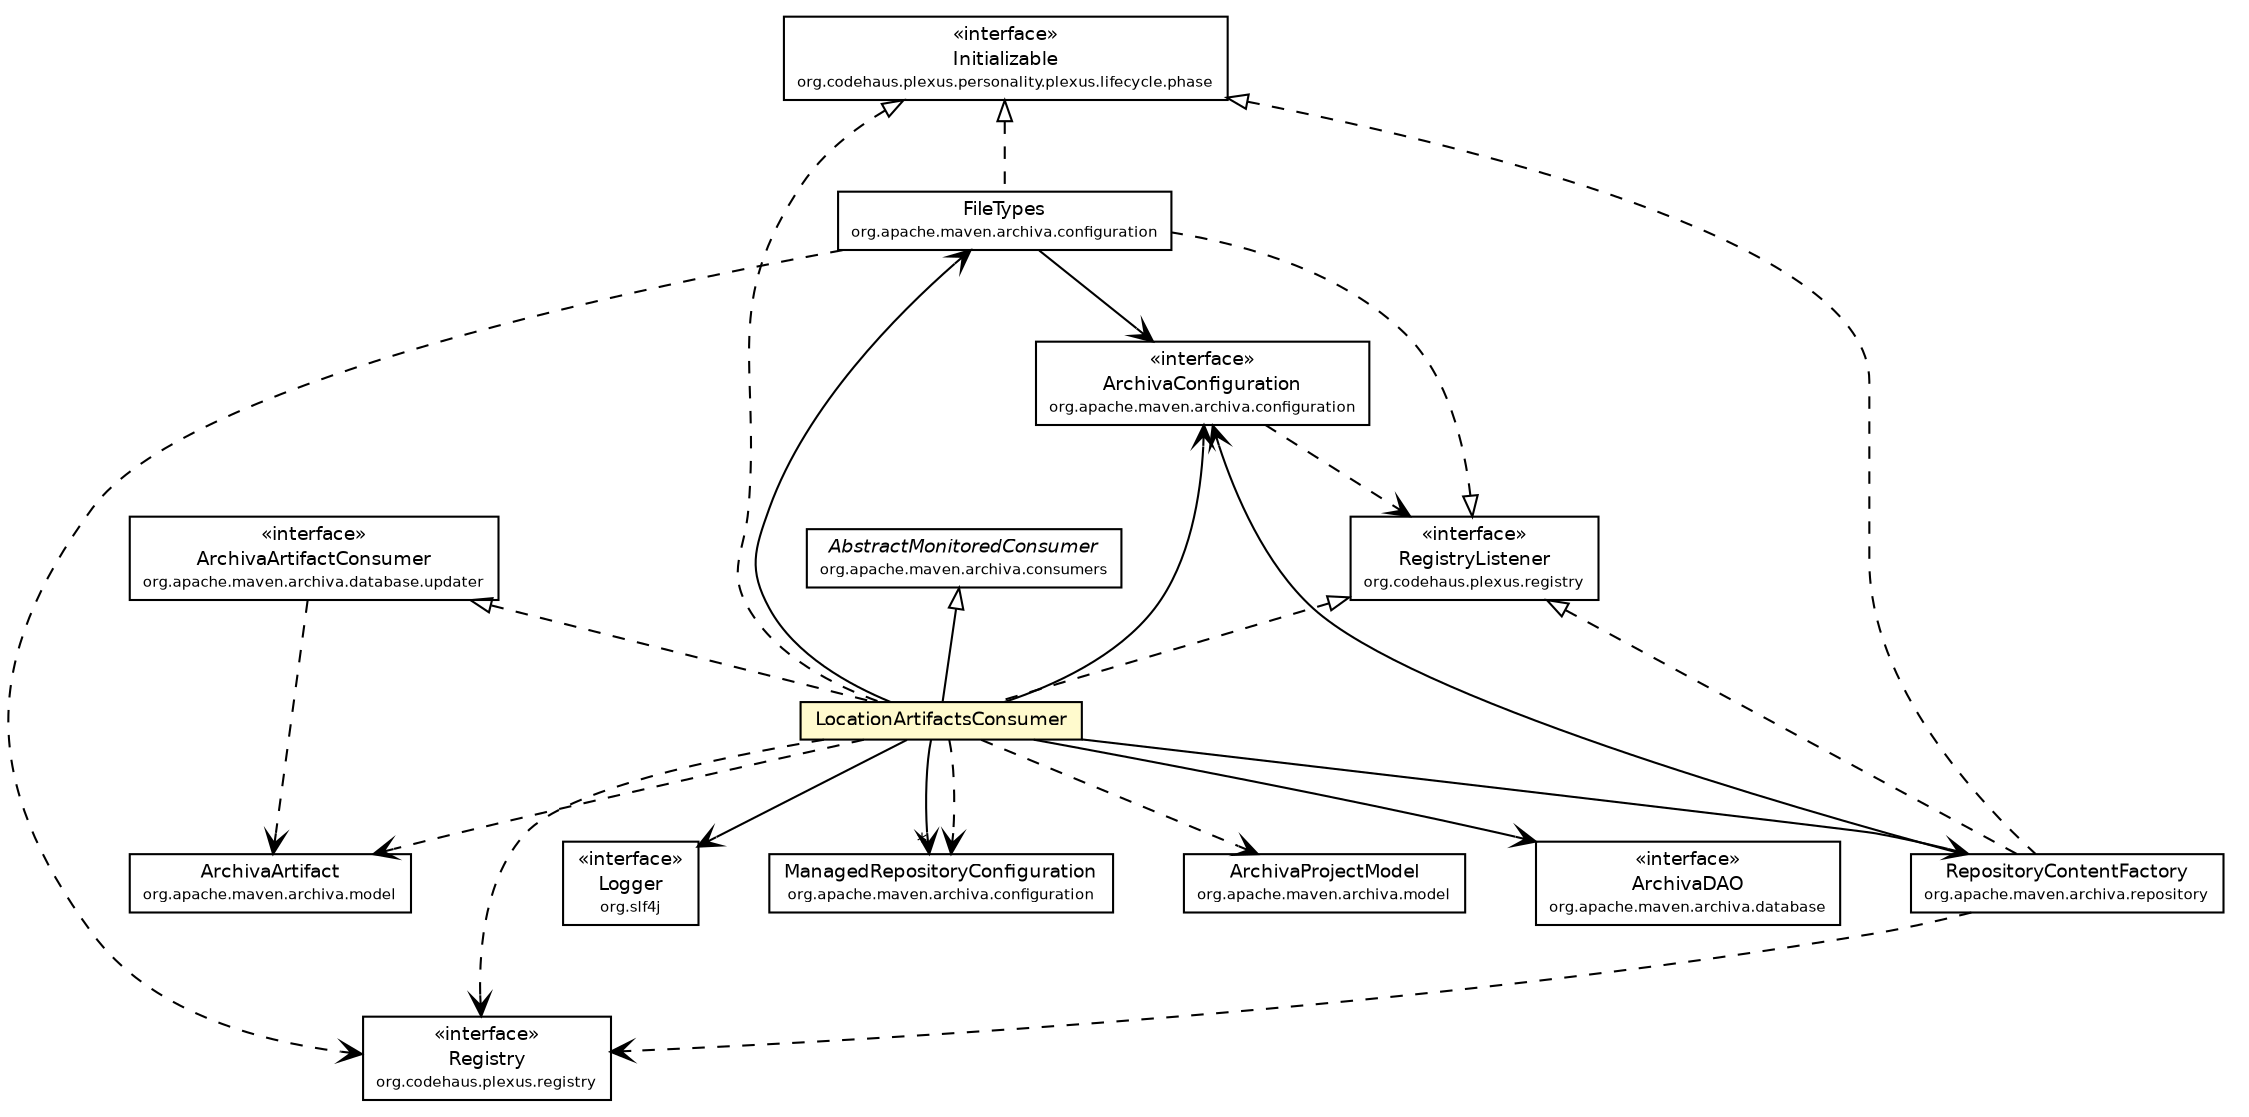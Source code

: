 #!/usr/local/bin/dot
#
# Class diagram 
# Generated by UmlGraph version 4.6 (http://www.spinellis.gr/sw/umlgraph)
#

digraph G {
	edge [fontname="Helvetica",fontsize=10,labelfontname="Helvetica",labelfontsize=10];
	node [fontname="Helvetica",fontsize=10,shape=plaintext];
	// org.apache.maven.archiva.configuration.FileTypes
	c109174 [label=<<table border="0" cellborder="1" cellspacing="0" cellpadding="2" port="p" href="../../configuration/FileTypes.html">
		<tr><td><table border="0" cellspacing="0" cellpadding="1">
			<tr><td> FileTypes </td></tr>
			<tr><td><font point-size="7.0"> org.apache.maven.archiva.configuration </font></td></tr>
		</table></td></tr>
		</table>>, fontname="Helvetica", fontcolor="black", fontsize=9.0];
	// org.apache.maven.archiva.configuration.ArchivaConfiguration
	c109180 [label=<<table border="0" cellborder="1" cellspacing="0" cellpadding="2" port="p" href="../../configuration/ArchivaConfiguration.html">
		<tr><td><table border="0" cellspacing="0" cellpadding="1">
			<tr><td> &laquo;interface&raquo; </td></tr>
			<tr><td> ArchivaConfiguration </td></tr>
			<tr><td><font point-size="7.0"> org.apache.maven.archiva.configuration </font></td></tr>
		</table></td></tr>
		</table>>, fontname="Helvetica", fontcolor="black", fontsize=9.0];
	// org.apache.maven.archiva.consumers.AbstractMonitoredConsumer
	c109194 [label=<<table border="0" cellborder="1" cellspacing="0" cellpadding="2" port="p" href="../../consumers/AbstractMonitoredConsumer.html">
		<tr><td><table border="0" cellspacing="0" cellpadding="1">
			<tr><td><font face="Helvetica-Oblique"> AbstractMonitoredConsumer </font></td></tr>
			<tr><td><font point-size="7.0"> org.apache.maven.archiva.consumers </font></td></tr>
		</table></td></tr>
		</table>>, fontname="Helvetica", fontcolor="black", fontsize=9.0];
	// org.apache.maven.archiva.model.ArchivaArtifact
	c109203 [label=<<table border="0" cellborder="1" cellspacing="0" cellpadding="2" port="p" href="../../model/ArchivaArtifact.html">
		<tr><td><table border="0" cellspacing="0" cellpadding="1">
			<tr><td> ArchivaArtifact </td></tr>
			<tr><td><font point-size="7.0"> org.apache.maven.archiva.model </font></td></tr>
		</table></td></tr>
		</table>>, fontname="Helvetica", fontcolor="black", fontsize=9.0];
	// org.apache.maven.archiva.repository.RepositoryContentFactory
	c109241 [label=<<table border="0" cellborder="1" cellspacing="0" cellpadding="2" port="p" href="../../repository/RepositoryContentFactory.html">
		<tr><td><table border="0" cellspacing="0" cellpadding="1">
			<tr><td> RepositoryContentFactory </td></tr>
			<tr><td><font point-size="7.0"> org.apache.maven.archiva.repository </font></td></tr>
		</table></td></tr>
		</table>>, fontname="Helvetica", fontcolor="black", fontsize=9.0];
	// org.apache.maven.archiva.database.ArchivaDAO
	c109303 [label=<<table border="0" cellborder="1" cellspacing="0" cellpadding="2" port="p" href="../../database/ArchivaDAO.html">
		<tr><td><table border="0" cellspacing="0" cellpadding="1">
			<tr><td> &laquo;interface&raquo; </td></tr>
			<tr><td> ArchivaDAO </td></tr>
			<tr><td><font point-size="7.0"> org.apache.maven.archiva.database </font></td></tr>
		</table></td></tr>
		</table>>, fontname="Helvetica", fontcolor="black", fontsize=9.0];
	// org.apache.maven.archiva.database.updater.ArchivaArtifactConsumer
	c109350 [label=<<table border="0" cellborder="1" cellspacing="0" cellpadding="2" port="p" href="../../database/updater/ArchivaArtifactConsumer.html">
		<tr><td><table border="0" cellspacing="0" cellpadding="1">
			<tr><td> &laquo;interface&raquo; </td></tr>
			<tr><td> ArchivaArtifactConsumer </td></tr>
			<tr><td><font point-size="7.0"> org.apache.maven.archiva.database.updater </font></td></tr>
		</table></td></tr>
		</table>>, fontname="Helvetica", fontcolor="black", fontsize=9.0];
	// org.apache.maven.archiva.reporting.artifact.LocationArtifactsConsumer
	c109364 [label=<<table border="0" cellborder="1" cellspacing="0" cellpadding="2" port="p" bgcolor="lemonChiffon" href="./LocationArtifactsConsumer.html">
		<tr><td><table border="0" cellspacing="0" cellpadding="1">
			<tr><td> LocationArtifactsConsumer </td></tr>
		</table></td></tr>
		</table>>, fontname="Helvetica", fontcolor="black", fontsize=9.0];
	//org.apache.maven.archiva.configuration.FileTypes implements org.codehaus.plexus.personality.plexus.lifecycle.phase.Initializable
	c109519:p -> c109174:p [dir=back,arrowtail=empty,style=dashed];
	//org.apache.maven.archiva.configuration.FileTypes implements org.codehaus.plexus.registry.RegistryListener
	c109520:p -> c109174:p [dir=back,arrowtail=empty,style=dashed];
	//org.apache.maven.archiva.repository.RepositoryContentFactory implements org.codehaus.plexus.registry.RegistryListener
	c109520:p -> c109241:p [dir=back,arrowtail=empty,style=dashed];
	//org.apache.maven.archiva.repository.RepositoryContentFactory implements org.codehaus.plexus.personality.plexus.lifecycle.phase.Initializable
	c109519:p -> c109241:p [dir=back,arrowtail=empty,style=dashed];
	//org.apache.maven.archiva.reporting.artifact.LocationArtifactsConsumer extends org.apache.maven.archiva.consumers.AbstractMonitoredConsumer
	c109194:p -> c109364:p [dir=back,arrowtail=empty];
	//org.apache.maven.archiva.reporting.artifact.LocationArtifactsConsumer implements org.apache.maven.archiva.database.updater.ArchivaArtifactConsumer
	c109350:p -> c109364:p [dir=back,arrowtail=empty,style=dashed];
	//org.apache.maven.archiva.reporting.artifact.LocationArtifactsConsumer implements org.codehaus.plexus.registry.RegistryListener
	c109520:p -> c109364:p [dir=back,arrowtail=empty,style=dashed];
	//org.apache.maven.archiva.reporting.artifact.LocationArtifactsConsumer implements org.codehaus.plexus.personality.plexus.lifecycle.phase.Initializable
	c109519:p -> c109364:p [dir=back,arrowtail=empty,style=dashed];
	// org.apache.maven.archiva.configuration.FileTypes NAVASSOC org.apache.maven.archiva.configuration.ArchivaConfiguration
	c109174:p -> c109180:p [taillabel="", label="", headlabel="", fontname="Helvetica", fontcolor="black", fontsize=10.0, color="black", arrowhead=open];
	// org.apache.maven.archiva.repository.RepositoryContentFactory NAVASSOC org.apache.maven.archiva.configuration.ArchivaConfiguration
	c109241:p -> c109180:p [taillabel="", label="", headlabel="", fontname="Helvetica", fontcolor="black", fontsize=10.0, color="black", arrowhead=open];
	// org.apache.maven.archiva.reporting.artifact.LocationArtifactsConsumer NAVASSOC org.slf4j.Logger
	c109364:p -> c109521:p [taillabel="", label="", headlabel="", fontname="Helvetica", fontcolor="black", fontsize=10.0, color="black", arrowhead=open];
	// org.apache.maven.archiva.reporting.artifact.LocationArtifactsConsumer NAVASSOC org.apache.maven.archiva.configuration.ArchivaConfiguration
	c109364:p -> c109180:p [taillabel="", label="", headlabel="", fontname="Helvetica", fontcolor="black", fontsize=10.0, color="black", arrowhead=open];
	// org.apache.maven.archiva.reporting.artifact.LocationArtifactsConsumer NAVASSOC org.apache.maven.archiva.configuration.FileTypes
	c109364:p -> c109174:p [taillabel="", label="", headlabel="", fontname="Helvetica", fontcolor="black", fontsize=10.0, color="black", arrowhead=open];
	// org.apache.maven.archiva.reporting.artifact.LocationArtifactsConsumer NAVASSOC org.apache.maven.archiva.database.ArchivaDAO
	c109364:p -> c109303:p [taillabel="", label="", headlabel="", fontname="Helvetica", fontcolor="black", fontsize=10.0, color="black", arrowhead=open];
	// org.apache.maven.archiva.reporting.artifact.LocationArtifactsConsumer NAVASSOC org.apache.maven.archiva.repository.RepositoryContentFactory
	c109364:p -> c109241:p [taillabel="", label="", headlabel="", fontname="Helvetica", fontcolor="black", fontsize=10.0, color="black", arrowhead=open];
	// org.apache.maven.archiva.reporting.artifact.LocationArtifactsConsumer NAVASSOC org.apache.maven.archiva.configuration.ManagedRepositoryConfiguration
	c109364:p -> c109522:p [taillabel="", label="", headlabel="*", fontname="Helvetica", fontcolor="black", fontsize=10.0, color="black", arrowhead=open];
	// org.apache.maven.archiva.configuration.FileTypes DEPEND org.codehaus.plexus.registry.Registry
	c109174:p -> c109523:p [taillabel="", label="", headlabel="", fontname="Helvetica", fontcolor="black", fontsize=10.0, color="black", arrowhead=open, style=dashed];
	// org.apache.maven.archiva.configuration.ArchivaConfiguration DEPEND org.codehaus.plexus.registry.RegistryListener
	c109180:p -> c109520:p [taillabel="", label="", headlabel="", fontname="Helvetica", fontcolor="black", fontsize=10.0, color="black", arrowhead=open, style=dashed];
	// org.apache.maven.archiva.repository.RepositoryContentFactory DEPEND org.codehaus.plexus.registry.Registry
	c109241:p -> c109523:p [taillabel="", label="", headlabel="", fontname="Helvetica", fontcolor="black", fontsize=10.0, color="black", arrowhead=open, style=dashed];
	// org.apache.maven.archiva.database.updater.ArchivaArtifactConsumer DEPEND org.apache.maven.archiva.model.ArchivaArtifact
	c109350:p -> c109203:p [taillabel="", label="", headlabel="", fontname="Helvetica", fontcolor="black", fontsize=10.0, color="black", arrowhead=open, style=dashed];
	// org.apache.maven.archiva.reporting.artifact.LocationArtifactsConsumer DEPEND org.apache.maven.archiva.model.ArchivaProjectModel
	c109364:p -> c109524:p [taillabel="", label="", headlabel="", fontname="Helvetica", fontcolor="black", fontsize=10.0, color="black", arrowhead=open, style=dashed];
	// org.apache.maven.archiva.reporting.artifact.LocationArtifactsConsumer DEPEND org.apache.maven.archiva.model.ArchivaArtifact
	c109364:p -> c109203:p [taillabel="", label="", headlabel="", fontname="Helvetica", fontcolor="black", fontsize=10.0, color="black", arrowhead=open, style=dashed];
	// org.apache.maven.archiva.reporting.artifact.LocationArtifactsConsumer DEPEND org.codehaus.plexus.registry.Registry
	c109364:p -> c109523:p [taillabel="", label="", headlabel="", fontname="Helvetica", fontcolor="black", fontsize=10.0, color="black", arrowhead=open, style=dashed];
	// org.apache.maven.archiva.reporting.artifact.LocationArtifactsConsumer DEPEND org.apache.maven.archiva.configuration.ManagedRepositoryConfiguration
	c109364:p -> c109522:p [taillabel="", label="", headlabel="", fontname="Helvetica", fontcolor="black", fontsize=10.0, color="black", arrowhead=open, style=dashed];
	// org.slf4j.Logger
	c109521 [label=<<table border="0" cellborder="1" cellspacing="0" cellpadding="2" port="p" href="http://java.sun.com/j2se/1.4.2/docs/api/org/slf4j/Logger.html">
		<tr><td><table border="0" cellspacing="0" cellpadding="1">
			<tr><td> &laquo;interface&raquo; </td></tr>
			<tr><td> Logger </td></tr>
			<tr><td><font point-size="7.0"> org.slf4j </font></td></tr>
		</table></td></tr>
		</table>>, fontname="Helvetica", fontcolor="black", fontsize=9.0];
	// org.codehaus.plexus.personality.plexus.lifecycle.phase.Initializable
	c109519 [label=<<table border="0" cellborder="1" cellspacing="0" cellpadding="2" port="p" href="http://java.sun.com/j2se/1.4.2/docs/api/org/codehaus/plexus/personality/plexus/lifecycle/phase/Initializable.html">
		<tr><td><table border="0" cellspacing="0" cellpadding="1">
			<tr><td> &laquo;interface&raquo; </td></tr>
			<tr><td> Initializable </td></tr>
			<tr><td><font point-size="7.0"> org.codehaus.plexus.personality.plexus.lifecycle.phase </font></td></tr>
		</table></td></tr>
		</table>>, fontname="Helvetica", fontcolor="black", fontsize=9.0];
	// org.apache.maven.archiva.configuration.ManagedRepositoryConfiguration
	c109522 [label=<<table border="0" cellborder="1" cellspacing="0" cellpadding="2" port="p" href="http://java.sun.com/j2se/1.4.2/docs/api/org/apache/maven/archiva/configuration/ManagedRepositoryConfiguration.html">
		<tr><td><table border="0" cellspacing="0" cellpadding="1">
			<tr><td> ManagedRepositoryConfiguration </td></tr>
			<tr><td><font point-size="7.0"> org.apache.maven.archiva.configuration </font></td></tr>
		</table></td></tr>
		</table>>, fontname="Helvetica", fontcolor="black", fontsize=9.0];
	// org.codehaus.plexus.registry.Registry
	c109523 [label=<<table border="0" cellborder="1" cellspacing="0" cellpadding="2" port="p" href="http://java.sun.com/j2se/1.4.2/docs/api/org/codehaus/plexus/registry/Registry.html">
		<tr><td><table border="0" cellspacing="0" cellpadding="1">
			<tr><td> &laquo;interface&raquo; </td></tr>
			<tr><td> Registry </td></tr>
			<tr><td><font point-size="7.0"> org.codehaus.plexus.registry </font></td></tr>
		</table></td></tr>
		</table>>, fontname="Helvetica", fontcolor="black", fontsize=9.0];
	// org.apache.maven.archiva.model.ArchivaProjectModel
	c109524 [label=<<table border="0" cellborder="1" cellspacing="0" cellpadding="2" port="p" href="http://java.sun.com/j2se/1.4.2/docs/api/org/apache/maven/archiva/model/ArchivaProjectModel.html">
		<tr><td><table border="0" cellspacing="0" cellpadding="1">
			<tr><td> ArchivaProjectModel </td></tr>
			<tr><td><font point-size="7.0"> org.apache.maven.archiva.model </font></td></tr>
		</table></td></tr>
		</table>>, fontname="Helvetica", fontcolor="black", fontsize=9.0];
	// org.codehaus.plexus.registry.RegistryListener
	c109520 [label=<<table border="0" cellborder="1" cellspacing="0" cellpadding="2" port="p" href="http://java.sun.com/j2se/1.4.2/docs/api/org/codehaus/plexus/registry/RegistryListener.html">
		<tr><td><table border="0" cellspacing="0" cellpadding="1">
			<tr><td> &laquo;interface&raquo; </td></tr>
			<tr><td> RegistryListener </td></tr>
			<tr><td><font point-size="7.0"> org.codehaus.plexus.registry </font></td></tr>
		</table></td></tr>
		</table>>, fontname="Helvetica", fontcolor="black", fontsize=9.0];
}

